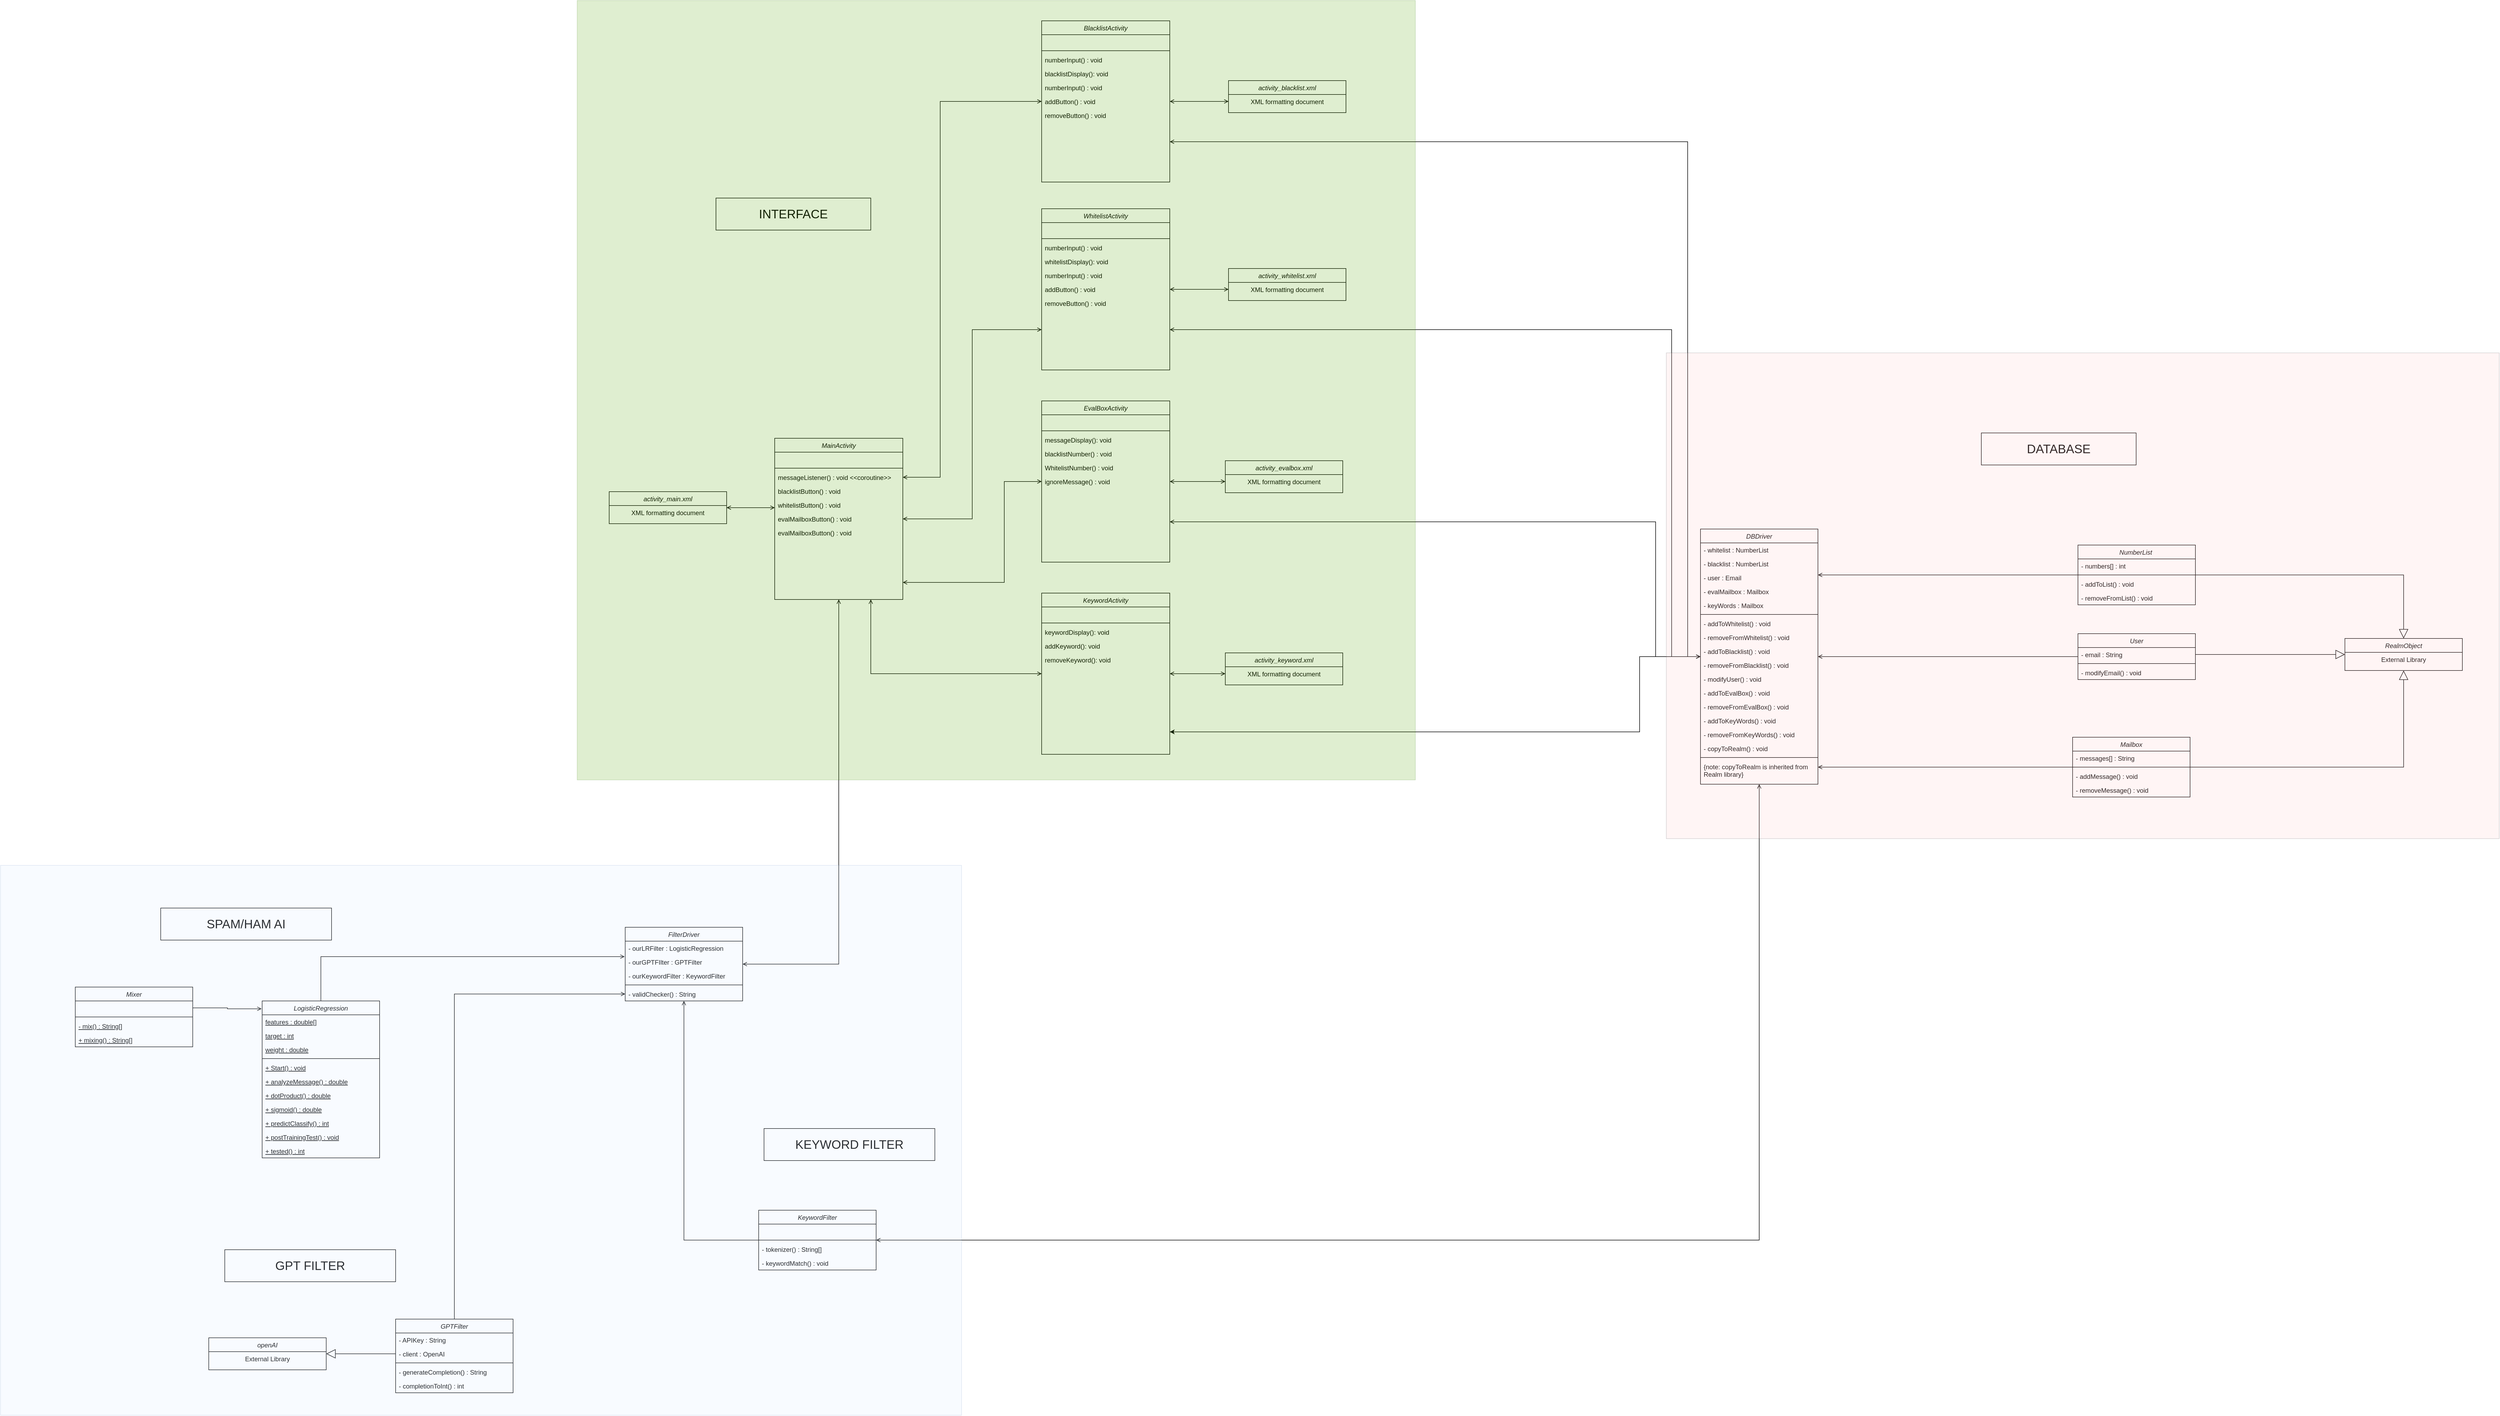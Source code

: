<mxfile version="24.0.1" type="device">
  <diagram id="C5RBs43oDa-KdzZeNtuy" name="Page-1">
    <mxGraphModel dx="7226" dy="1895" grid="1" gridSize="10" guides="1" tooltips="1" connect="1" arrows="1" fold="1" page="1" pageScale="1" pageWidth="827" pageHeight="1169" math="0" shadow="0">
      <root>
        <mxCell id="WIyWlLk6GJQsqaUBKTNV-0" />
        <mxCell id="WIyWlLk6GJQsqaUBKTNV-1" parent="WIyWlLk6GJQsqaUBKTNV-0" />
        <mxCell id="cbNW1Q17LAViBnScJWyJ-351" style="edgeStyle=orthogonalEdgeStyle;rounded=0;orthogonalLoop=1;jettySize=auto;html=1;entryX=1;entryY=0.75;entryDx=0;entryDy=0;startArrow=open;startFill=0;endArrow=open;endFill=0;" edge="1" parent="WIyWlLk6GJQsqaUBKTNV-1" source="cbNW1Q17LAViBnScJWyJ-117" target="cbNW1Q17LAViBnScJWyJ-335">
          <mxGeometry relative="1" as="geometry">
            <Array as="points">
              <mxPoint x="1630" y="2419" />
              <mxPoint x="1630" y="1454" />
            </Array>
          </mxGeometry>
        </mxCell>
        <mxCell id="cbNW1Q17LAViBnScJWyJ-388" style="edgeStyle=orthogonalEdgeStyle;rounded=0;orthogonalLoop=1;jettySize=auto;html=1;entryX=1;entryY=0.75;entryDx=0;entryDy=0;startArrow=open;startFill=0;endArrow=open;endFill=0;" edge="1" parent="WIyWlLk6GJQsqaUBKTNV-1" source="cbNW1Q17LAViBnScJWyJ-117" target="cbNW1Q17LAViBnScJWyJ-352">
          <mxGeometry relative="1" as="geometry">
            <Array as="points">
              <mxPoint x="1600" y="2419" />
              <mxPoint x="1600" y="1807" />
            </Array>
          </mxGeometry>
        </mxCell>
        <mxCell id="cbNW1Q17LAViBnScJWyJ-389" style="edgeStyle=orthogonalEdgeStyle;rounded=0;orthogonalLoop=1;jettySize=auto;html=1;entryX=1;entryY=0.75;entryDx=0;entryDy=0;startArrow=open;startFill=0;endArrow=open;endFill=0;" edge="1" parent="WIyWlLk6GJQsqaUBKTNV-1" source="cbNW1Q17LAViBnScJWyJ-117" target="cbNW1Q17LAViBnScJWyJ-364">
          <mxGeometry relative="1" as="geometry">
            <Array as="points">
              <mxPoint x="1570" y="2419" />
              <mxPoint x="1570" y="2167" />
            </Array>
          </mxGeometry>
        </mxCell>
        <mxCell id="cbNW1Q17LAViBnScJWyJ-390" style="edgeStyle=orthogonalEdgeStyle;rounded=0;orthogonalLoop=1;jettySize=auto;html=1;" edge="1" parent="WIyWlLk6GJQsqaUBKTNV-1" source="cbNW1Q17LAViBnScJWyJ-117" target="cbNW1Q17LAViBnScJWyJ-376">
          <mxGeometry relative="1" as="geometry">
            <Array as="points">
              <mxPoint x="1540" y="2419" />
              <mxPoint x="1540" y="2560" />
            </Array>
          </mxGeometry>
        </mxCell>
        <mxCell id="cbNW1Q17LAViBnScJWyJ-117" value="DBDriver" style="swimlane;fontStyle=2;align=center;verticalAlign=top;childLayout=stackLayout;horizontal=1;startSize=26;horizontalStack=0;resizeParent=1;resizeLast=0;collapsible=1;marginBottom=0;rounded=0;shadow=0;strokeWidth=1;" vertex="1" parent="WIyWlLk6GJQsqaUBKTNV-1">
          <mxGeometry x="1654" y="2180" width="220" height="478" as="geometry">
            <mxRectangle x="190" y="630" width="160" height="26" as="alternateBounds" />
          </mxGeometry>
        </mxCell>
        <mxCell id="cbNW1Q17LAViBnScJWyJ-118" value="- whitelist : NumberList" style="text;align=left;verticalAlign=top;spacingLeft=4;spacingRight=4;overflow=hidden;rotatable=0;points=[[0,0.5],[1,0.5]];portConstraint=eastwest;" vertex="1" parent="cbNW1Q17LAViBnScJWyJ-117">
          <mxGeometry y="26" width="220" height="26" as="geometry" />
        </mxCell>
        <mxCell id="cbNW1Q17LAViBnScJWyJ-119" value="- blacklist : NumberList" style="text;align=left;verticalAlign=top;spacingLeft=4;spacingRight=4;overflow=hidden;rotatable=0;points=[[0,0.5],[1,0.5]];portConstraint=eastwest;" vertex="1" parent="cbNW1Q17LAViBnScJWyJ-117">
          <mxGeometry y="52" width="220" height="26" as="geometry" />
        </mxCell>
        <mxCell id="cbNW1Q17LAViBnScJWyJ-120" value="- user : Email" style="text;align=left;verticalAlign=top;spacingLeft=4;spacingRight=4;overflow=hidden;rotatable=0;points=[[0,0.5],[1,0.5]];portConstraint=eastwest;rounded=0;shadow=0;html=0;" vertex="1" parent="cbNW1Q17LAViBnScJWyJ-117">
          <mxGeometry y="78" width="220" height="26" as="geometry" />
        </mxCell>
        <mxCell id="cbNW1Q17LAViBnScJWyJ-121" value="- evalMailbox : Mailbox" style="text;align=left;verticalAlign=top;spacingLeft=4;spacingRight=4;overflow=hidden;rotatable=0;points=[[0,0.5],[1,0.5]];portConstraint=eastwest;rounded=0;shadow=0;html=0;" vertex="1" parent="cbNW1Q17LAViBnScJWyJ-117">
          <mxGeometry y="104" width="220" height="26" as="geometry" />
        </mxCell>
        <mxCell id="cbNW1Q17LAViBnScJWyJ-211" value="- keyWords : Mailbox" style="text;align=left;verticalAlign=top;spacingLeft=4;spacingRight=4;overflow=hidden;rotatable=0;points=[[0,0.5],[1,0.5]];portConstraint=eastwest;rounded=0;shadow=0;html=0;" vertex="1" parent="cbNW1Q17LAViBnScJWyJ-117">
          <mxGeometry y="130" width="220" height="26" as="geometry" />
        </mxCell>
        <mxCell id="cbNW1Q17LAViBnScJWyJ-122" value="" style="line;html=1;strokeWidth=1;align=left;verticalAlign=middle;spacingTop=-1;spacingLeft=3;spacingRight=3;rotatable=0;labelPosition=right;points=[];portConstraint=eastwest;" vertex="1" parent="cbNW1Q17LAViBnScJWyJ-117">
          <mxGeometry y="156" width="220" height="8" as="geometry" />
        </mxCell>
        <mxCell id="cbNW1Q17LAViBnScJWyJ-126" value="- addToWhitelist() : void" style="text;align=left;verticalAlign=top;spacingLeft=4;spacingRight=4;overflow=hidden;rotatable=0;points=[[0,0.5],[1,0.5]];portConstraint=eastwest;rounded=0;shadow=0;html=0;" vertex="1" parent="cbNW1Q17LAViBnScJWyJ-117">
          <mxGeometry y="164" width="220" height="26" as="geometry" />
        </mxCell>
        <mxCell id="cbNW1Q17LAViBnScJWyJ-214" value="- removeFromWhitelist() : void" style="text;align=left;verticalAlign=top;spacingLeft=4;spacingRight=4;overflow=hidden;rotatable=0;points=[[0,0.5],[1,0.5]];portConstraint=eastwest;rounded=0;shadow=0;html=0;" vertex="1" parent="cbNW1Q17LAViBnScJWyJ-117">
          <mxGeometry y="190" width="220" height="26" as="geometry" />
        </mxCell>
        <mxCell id="cbNW1Q17LAViBnScJWyJ-219" value="- addToBlacklist() : void" style="text;align=left;verticalAlign=top;spacingLeft=4;spacingRight=4;overflow=hidden;rotatable=0;points=[[0,0.5],[1,0.5]];portConstraint=eastwest;rounded=0;shadow=0;html=0;" vertex="1" parent="cbNW1Q17LAViBnScJWyJ-117">
          <mxGeometry y="216" width="220" height="26" as="geometry" />
        </mxCell>
        <mxCell id="cbNW1Q17LAViBnScJWyJ-218" value="- removeFromBlacklist() : void" style="text;align=left;verticalAlign=top;spacingLeft=4;spacingRight=4;overflow=hidden;rotatable=0;points=[[0,0.5],[1,0.5]];portConstraint=eastwest;rounded=0;shadow=0;html=0;" vertex="1" parent="cbNW1Q17LAViBnScJWyJ-117">
          <mxGeometry y="242" width="220" height="26" as="geometry" />
        </mxCell>
        <mxCell id="cbNW1Q17LAViBnScJWyJ-217" value="- modifyUser() : void" style="text;align=left;verticalAlign=top;spacingLeft=4;spacingRight=4;overflow=hidden;rotatable=0;points=[[0,0.5],[1,0.5]];portConstraint=eastwest;rounded=0;shadow=0;html=0;" vertex="1" parent="cbNW1Q17LAViBnScJWyJ-117">
          <mxGeometry y="268" width="220" height="26" as="geometry" />
        </mxCell>
        <mxCell id="cbNW1Q17LAViBnScJWyJ-216" value="- addToEvalBox() : void" style="text;align=left;verticalAlign=top;spacingLeft=4;spacingRight=4;overflow=hidden;rotatable=0;points=[[0,0.5],[1,0.5]];portConstraint=eastwest;rounded=0;shadow=0;html=0;" vertex="1" parent="cbNW1Q17LAViBnScJWyJ-117">
          <mxGeometry y="294" width="220" height="26" as="geometry" />
        </mxCell>
        <mxCell id="cbNW1Q17LAViBnScJWyJ-215" value="- removeFromEvalBox() : void" style="text;align=left;verticalAlign=top;spacingLeft=4;spacingRight=4;overflow=hidden;rotatable=0;points=[[0,0.5],[1,0.5]];portConstraint=eastwest;rounded=0;shadow=0;html=0;" vertex="1" parent="cbNW1Q17LAViBnScJWyJ-117">
          <mxGeometry y="320" width="220" height="26" as="geometry" />
        </mxCell>
        <mxCell id="cbNW1Q17LAViBnScJWyJ-222" value="- addToKeyWords() : void" style="text;align=left;verticalAlign=top;spacingLeft=4;spacingRight=4;overflow=hidden;rotatable=0;points=[[0,0.5],[1,0.5]];portConstraint=eastwest;rounded=0;shadow=0;html=0;" vertex="1" parent="cbNW1Q17LAViBnScJWyJ-117">
          <mxGeometry y="346" width="220" height="26" as="geometry" />
        </mxCell>
        <mxCell id="cbNW1Q17LAViBnScJWyJ-223" value="- removeFromKeyWords() : void" style="text;align=left;verticalAlign=top;spacingLeft=4;spacingRight=4;overflow=hidden;rotatable=0;points=[[0,0.5],[1,0.5]];portConstraint=eastwest;rounded=0;shadow=0;html=0;" vertex="1" parent="cbNW1Q17LAViBnScJWyJ-117">
          <mxGeometry y="372" width="220" height="26" as="geometry" />
        </mxCell>
        <mxCell id="cbNW1Q17LAViBnScJWyJ-220" value="- copyToRealm() : void" style="text;align=left;verticalAlign=top;spacingLeft=4;spacingRight=4;overflow=hidden;rotatable=0;points=[[0,0.5],[1,0.5]];portConstraint=eastwest;rounded=0;shadow=0;html=0;" vertex="1" parent="cbNW1Q17LAViBnScJWyJ-117">
          <mxGeometry y="398" width="220" height="26" as="geometry" />
        </mxCell>
        <mxCell id="cbNW1Q17LAViBnScJWyJ-127" value="" style="line;html=1;strokeWidth=1;align=left;verticalAlign=middle;spacingTop=-1;spacingLeft=3;spacingRight=3;rotatable=0;labelPosition=right;points=[];portConstraint=eastwest;" vertex="1" parent="cbNW1Q17LAViBnScJWyJ-117">
          <mxGeometry y="424" width="220" height="8" as="geometry" />
        </mxCell>
        <mxCell id="cbNW1Q17LAViBnScJWyJ-128" value="{note: copyToRealm is inherited from &#xa;Realm library}" style="text;align=left;verticalAlign=top;spacingLeft=4;spacingRight=4;overflow=hidden;rotatable=0;points=[[0,0.5],[1,0.5]];portConstraint=eastwest;rounded=0;shadow=0;html=0;" vertex="1" parent="cbNW1Q17LAViBnScJWyJ-117">
          <mxGeometry y="432" width="220" height="46" as="geometry" />
        </mxCell>
        <mxCell id="cbNW1Q17LAViBnScJWyJ-129" value="RealmObject" style="swimlane;fontStyle=2;align=center;verticalAlign=top;childLayout=stackLayout;horizontal=1;startSize=26;horizontalStack=0;resizeParent=1;resizeLast=0;collapsible=1;marginBottom=0;rounded=0;shadow=0;strokeWidth=1;" vertex="1" parent="WIyWlLk6GJQsqaUBKTNV-1">
          <mxGeometry x="2861" y="2385" width="220" height="60" as="geometry">
            <mxRectangle x="190" y="630" width="160" height="26" as="alternateBounds" />
          </mxGeometry>
        </mxCell>
        <mxCell id="cbNW1Q17LAViBnScJWyJ-130" value="External Library" style="text;align=center;verticalAlign=top;spacingLeft=4;spacingRight=4;overflow=hidden;rotatable=0;points=[[0,0.5],[1,0.5]];portConstraint=eastwest;" vertex="1" parent="cbNW1Q17LAViBnScJWyJ-129">
          <mxGeometry y="26" width="220" height="26" as="geometry" />
        </mxCell>
        <mxCell id="cbNW1Q17LAViBnScJWyJ-310" style="edgeStyle=orthogonalEdgeStyle;rounded=0;orthogonalLoop=1;jettySize=auto;html=1;endArrow=open;endFill=0;" edge="1" parent="WIyWlLk6GJQsqaUBKTNV-1" source="cbNW1Q17LAViBnScJWyJ-131" target="cbNW1Q17LAViBnScJWyJ-117">
          <mxGeometry relative="1" as="geometry">
            <Array as="points">
              <mxPoint x="1991" y="2266" />
              <mxPoint x="1991" y="2266" />
            </Array>
          </mxGeometry>
        </mxCell>
        <mxCell id="cbNW1Q17LAViBnScJWyJ-313" style="edgeStyle=orthogonalEdgeStyle;rounded=0;orthogonalLoop=1;jettySize=auto;html=1;endArrow=block;endFill=0;endSize=15;" edge="1" parent="WIyWlLk6GJQsqaUBKTNV-1" source="cbNW1Q17LAViBnScJWyJ-131" target="cbNW1Q17LAViBnScJWyJ-129">
          <mxGeometry relative="1" as="geometry" />
        </mxCell>
        <mxCell id="cbNW1Q17LAViBnScJWyJ-131" value="NumberList " style="swimlane;fontStyle=2;align=center;verticalAlign=top;childLayout=stackLayout;horizontal=1;startSize=26;horizontalStack=0;resizeParent=1;resizeLast=0;collapsible=1;marginBottom=0;rounded=0;shadow=0;strokeWidth=1;" vertex="1" parent="WIyWlLk6GJQsqaUBKTNV-1">
          <mxGeometry x="2361" y="2210" width="220" height="112" as="geometry">
            <mxRectangle x="190" y="630" width="160" height="26" as="alternateBounds" />
          </mxGeometry>
        </mxCell>
        <mxCell id="cbNW1Q17LAViBnScJWyJ-132" value="- numbers[] : int" style="text;align=left;verticalAlign=top;spacingLeft=4;spacingRight=4;overflow=hidden;rotatable=0;points=[[0,0.5],[1,0.5]];portConstraint=eastwest;" vertex="1" parent="cbNW1Q17LAViBnScJWyJ-131">
          <mxGeometry y="26" width="220" height="26" as="geometry" />
        </mxCell>
        <mxCell id="cbNW1Q17LAViBnScJWyJ-133" value="" style="line;html=1;strokeWidth=1;align=left;verticalAlign=middle;spacingTop=-1;spacingLeft=3;spacingRight=3;rotatable=0;labelPosition=right;points=[];portConstraint=eastwest;" vertex="1" parent="cbNW1Q17LAViBnScJWyJ-131">
          <mxGeometry y="52" width="220" height="8" as="geometry" />
        </mxCell>
        <mxCell id="cbNW1Q17LAViBnScJWyJ-134" value="- addToList() : void" style="text;align=left;verticalAlign=top;spacingLeft=4;spacingRight=4;overflow=hidden;rotatable=0;points=[[0,0.5],[1,0.5]];portConstraint=eastwest;" vertex="1" parent="cbNW1Q17LAViBnScJWyJ-131">
          <mxGeometry y="60" width="220" height="26" as="geometry" />
        </mxCell>
        <mxCell id="cbNW1Q17LAViBnScJWyJ-135" value="- removeFromList() : void" style="text;align=left;verticalAlign=top;spacingLeft=4;spacingRight=4;overflow=hidden;rotatable=0;points=[[0,0.5],[1,0.5]];portConstraint=eastwest;rounded=0;shadow=0;html=0;" vertex="1" parent="cbNW1Q17LAViBnScJWyJ-131">
          <mxGeometry y="86" width="220" height="26" as="geometry" />
        </mxCell>
        <mxCell id="cbNW1Q17LAViBnScJWyJ-307" style="edgeStyle=orthogonalEdgeStyle;rounded=0;orthogonalLoop=1;jettySize=auto;html=1;endArrow=open;endFill=0;" edge="1" parent="WIyWlLk6GJQsqaUBKTNV-1" source="cbNW1Q17LAViBnScJWyJ-136" target="cbNW1Q17LAViBnScJWyJ-117">
          <mxGeometry relative="1" as="geometry" />
        </mxCell>
        <mxCell id="cbNW1Q17LAViBnScJWyJ-136" value="User" style="swimlane;fontStyle=2;align=center;verticalAlign=top;childLayout=stackLayout;horizontal=1;startSize=26;horizontalStack=0;resizeParent=1;resizeLast=0;collapsible=1;marginBottom=0;rounded=0;shadow=0;strokeWidth=1;" vertex="1" parent="WIyWlLk6GJQsqaUBKTNV-1">
          <mxGeometry x="2361" y="2376" width="220" height="86" as="geometry">
            <mxRectangle x="190" y="630" width="160" height="26" as="alternateBounds" />
          </mxGeometry>
        </mxCell>
        <mxCell id="cbNW1Q17LAViBnScJWyJ-137" value="- email : String" style="text;align=left;verticalAlign=top;spacingLeft=4;spacingRight=4;overflow=hidden;rotatable=0;points=[[0,0.5],[1,0.5]];portConstraint=eastwest;" vertex="1" parent="cbNW1Q17LAViBnScJWyJ-136">
          <mxGeometry y="26" width="220" height="26" as="geometry" />
        </mxCell>
        <mxCell id="cbNW1Q17LAViBnScJWyJ-138" value="" style="line;html=1;strokeWidth=1;align=left;verticalAlign=middle;spacingTop=-1;spacingLeft=3;spacingRight=3;rotatable=0;labelPosition=right;points=[];portConstraint=eastwest;" vertex="1" parent="cbNW1Q17LAViBnScJWyJ-136">
          <mxGeometry y="52" width="220" height="8" as="geometry" />
        </mxCell>
        <mxCell id="cbNW1Q17LAViBnScJWyJ-139" value="- modifyEmail() : void" style="text;align=left;verticalAlign=top;spacingLeft=4;spacingRight=4;overflow=hidden;rotatable=0;points=[[0,0.5],[1,0.5]];portConstraint=eastwest;" vertex="1" parent="cbNW1Q17LAViBnScJWyJ-136">
          <mxGeometry y="60" width="220" height="26" as="geometry" />
        </mxCell>
        <mxCell id="cbNW1Q17LAViBnScJWyJ-309" style="edgeStyle=orthogonalEdgeStyle;rounded=0;orthogonalLoop=1;jettySize=auto;html=1;endArrow=open;endFill=0;" edge="1" parent="WIyWlLk6GJQsqaUBKTNV-1" source="cbNW1Q17LAViBnScJWyJ-141" target="cbNW1Q17LAViBnScJWyJ-117">
          <mxGeometry relative="1" as="geometry">
            <Array as="points">
              <mxPoint x="1991" y="2626" />
              <mxPoint x="1991" y="2626" />
            </Array>
          </mxGeometry>
        </mxCell>
        <mxCell id="cbNW1Q17LAViBnScJWyJ-311" style="edgeStyle=orthogonalEdgeStyle;rounded=0;orthogonalLoop=1;jettySize=auto;html=1;endArrow=block;endFill=0;strokeWidth=1;endSize=15;" edge="1" parent="WIyWlLk6GJQsqaUBKTNV-1" source="cbNW1Q17LAViBnScJWyJ-141" target="cbNW1Q17LAViBnScJWyJ-129">
          <mxGeometry relative="1" as="geometry" />
        </mxCell>
        <mxCell id="cbNW1Q17LAViBnScJWyJ-141" value="Mailbox" style="swimlane;fontStyle=2;align=center;verticalAlign=top;childLayout=stackLayout;horizontal=1;startSize=26;horizontalStack=0;resizeParent=1;resizeLast=0;collapsible=1;marginBottom=0;rounded=0;shadow=0;strokeWidth=1;" vertex="1" parent="WIyWlLk6GJQsqaUBKTNV-1">
          <mxGeometry x="2351" y="2570" width="220" height="112" as="geometry">
            <mxRectangle x="190" y="630" width="160" height="26" as="alternateBounds" />
          </mxGeometry>
        </mxCell>
        <mxCell id="cbNW1Q17LAViBnScJWyJ-142" value="- messages[] : String" style="text;align=left;verticalAlign=top;spacingLeft=4;spacingRight=4;overflow=hidden;rotatable=0;points=[[0,0.5],[1,0.5]];portConstraint=eastwest;" vertex="1" parent="cbNW1Q17LAViBnScJWyJ-141">
          <mxGeometry y="26" width="220" height="26" as="geometry" />
        </mxCell>
        <mxCell id="cbNW1Q17LAViBnScJWyJ-143" value="" style="line;html=1;strokeWidth=1;align=left;verticalAlign=middle;spacingTop=-1;spacingLeft=3;spacingRight=3;rotatable=0;labelPosition=right;points=[];portConstraint=eastwest;" vertex="1" parent="cbNW1Q17LAViBnScJWyJ-141">
          <mxGeometry y="52" width="220" height="8" as="geometry" />
        </mxCell>
        <mxCell id="cbNW1Q17LAViBnScJWyJ-144" value="- addMessage() : void" style="text;align=left;verticalAlign=top;spacingLeft=4;spacingRight=4;overflow=hidden;rotatable=0;points=[[0,0.5],[1,0.5]];portConstraint=eastwest;" vertex="1" parent="cbNW1Q17LAViBnScJWyJ-141">
          <mxGeometry y="60" width="220" height="26" as="geometry" />
        </mxCell>
        <mxCell id="cbNW1Q17LAViBnScJWyJ-145" value="- removeMessage() : void" style="text;align=left;verticalAlign=top;spacingLeft=4;spacingRight=4;overflow=hidden;rotatable=0;points=[[0,0.5],[1,0.5]];portConstraint=eastwest;rounded=0;shadow=0;html=0;" vertex="1" parent="cbNW1Q17LAViBnScJWyJ-141">
          <mxGeometry y="86" width="220" height="26" as="geometry" />
        </mxCell>
        <mxCell id="cbNW1Q17LAViBnScJWyJ-151" value="&lt;font style=&quot;font-size: 23px;&quot;&gt;DATABASE&lt;/font&gt;" style="rounded=0;whiteSpace=wrap;html=1;fillColor=none;" vertex="1" parent="WIyWlLk6GJQsqaUBKTNV-1">
          <mxGeometry x="2180" y="2000" width="290" height="60" as="geometry" />
        </mxCell>
        <mxCell id="cbNW1Q17LAViBnScJWyJ-152" value="&lt;span style=&quot;font-size: 23px;&quot;&gt;SPAM/HAM AI&lt;/span&gt;" style="rounded=0;whiteSpace=wrap;html=1;fillColor=none;" vertex="1" parent="WIyWlLk6GJQsqaUBKTNV-1">
          <mxGeometry x="-1230" y="2890" width="320" height="60" as="geometry" />
        </mxCell>
        <mxCell id="cbNW1Q17LAViBnScJWyJ-153" value="Mixer" style="swimlane;fontStyle=2;align=center;verticalAlign=top;childLayout=stackLayout;horizontal=1;startSize=26;horizontalStack=0;resizeParent=1;resizeLast=0;collapsible=1;marginBottom=0;rounded=0;shadow=0;strokeWidth=1;" vertex="1" parent="WIyWlLk6GJQsqaUBKTNV-1">
          <mxGeometry x="-1390" y="3038" width="220" height="112" as="geometry">
            <mxRectangle x="190" y="630" width="160" height="26" as="alternateBounds" />
          </mxGeometry>
        </mxCell>
        <mxCell id="cbNW1Q17LAViBnScJWyJ-165" value=" " style="text;align=left;verticalAlign=top;spacingLeft=4;spacingRight=4;overflow=hidden;rotatable=0;points=[[0,0.5],[1,0.5]];portConstraint=eastwest;rounded=0;shadow=0;html=0;" vertex="1" parent="cbNW1Q17LAViBnScJWyJ-153">
          <mxGeometry y="26" width="220" height="26" as="geometry" />
        </mxCell>
        <mxCell id="cbNW1Q17LAViBnScJWyJ-158" value="" style="line;html=1;strokeWidth=1;align=left;verticalAlign=middle;spacingTop=-1;spacingLeft=3;spacingRight=3;rotatable=0;labelPosition=right;points=[];portConstraint=eastwest;" vertex="1" parent="cbNW1Q17LAViBnScJWyJ-153">
          <mxGeometry y="52" width="220" height="8" as="geometry" />
        </mxCell>
        <mxCell id="cbNW1Q17LAViBnScJWyJ-159" value="- mix() : String[]" style="text;align=left;verticalAlign=top;spacingLeft=4;spacingRight=4;overflow=hidden;rotatable=0;points=[[0,0.5],[1,0.5]];portConstraint=eastwest;fontStyle=4" vertex="1" parent="cbNW1Q17LAViBnScJWyJ-153">
          <mxGeometry y="60" width="220" height="26" as="geometry" />
        </mxCell>
        <mxCell id="cbNW1Q17LAViBnScJWyJ-160" value="+ mixing() : String[]" style="text;align=left;verticalAlign=top;spacingLeft=4;spacingRight=4;overflow=hidden;rotatable=0;points=[[0,0.5],[1,0.5]];portConstraint=eastwest;rounded=0;shadow=0;html=0;fontStyle=4" vertex="1" parent="cbNW1Q17LAViBnScJWyJ-153">
          <mxGeometry y="86" width="220" height="26" as="geometry" />
        </mxCell>
        <mxCell id="cbNW1Q17LAViBnScJWyJ-166" value="LogisticRegression" style="swimlane;fontStyle=2;align=center;verticalAlign=top;childLayout=stackLayout;horizontal=1;startSize=26;horizontalStack=0;resizeParent=1;resizeLast=0;collapsible=1;marginBottom=0;rounded=0;shadow=0;strokeWidth=1;" vertex="1" parent="WIyWlLk6GJQsqaUBKTNV-1">
          <mxGeometry x="-1040" y="3064" width="220" height="294" as="geometry">
            <mxRectangle x="190" y="630" width="160" height="26" as="alternateBounds" />
          </mxGeometry>
        </mxCell>
        <mxCell id="cbNW1Q17LAViBnScJWyJ-167" value="features : double[]" style="text;align=left;verticalAlign=top;spacingLeft=4;spacingRight=4;overflow=hidden;rotatable=0;points=[[0,0.5],[1,0.5]];portConstraint=eastwest;rounded=0;shadow=0;html=0;fontStyle=4" vertex="1" parent="cbNW1Q17LAViBnScJWyJ-166">
          <mxGeometry y="26" width="220" height="26" as="geometry" />
        </mxCell>
        <mxCell id="cbNW1Q17LAViBnScJWyJ-172" value="target : int" style="text;align=left;verticalAlign=top;spacingLeft=4;spacingRight=4;overflow=hidden;rotatable=0;points=[[0,0.5],[1,0.5]];portConstraint=eastwest;rounded=0;shadow=0;html=0;fontStyle=4" vertex="1" parent="cbNW1Q17LAViBnScJWyJ-166">
          <mxGeometry y="52" width="220" height="26" as="geometry" />
        </mxCell>
        <mxCell id="cbNW1Q17LAViBnScJWyJ-173" value="weight : double" style="text;align=left;verticalAlign=top;spacingLeft=4;spacingRight=4;overflow=hidden;rotatable=0;points=[[0,0.5],[1,0.5]];portConstraint=eastwest;rounded=0;shadow=0;html=0;fontStyle=4" vertex="1" parent="cbNW1Q17LAViBnScJWyJ-166">
          <mxGeometry y="78" width="220" height="26" as="geometry" />
        </mxCell>
        <mxCell id="cbNW1Q17LAViBnScJWyJ-168" value="" style="line;html=1;strokeWidth=1;align=left;verticalAlign=middle;spacingTop=-1;spacingLeft=3;spacingRight=3;rotatable=0;labelPosition=right;points=[];portConstraint=eastwest;" vertex="1" parent="cbNW1Q17LAViBnScJWyJ-166">
          <mxGeometry y="104" width="220" height="8" as="geometry" />
        </mxCell>
        <mxCell id="cbNW1Q17LAViBnScJWyJ-169" value="+ Start() : void" style="text;align=left;verticalAlign=top;spacingLeft=4;spacingRight=4;overflow=hidden;rotatable=0;points=[[0,0.5],[1,0.5]];portConstraint=eastwest;fontStyle=4" vertex="1" parent="cbNW1Q17LAViBnScJWyJ-166">
          <mxGeometry y="112" width="220" height="26" as="geometry" />
        </mxCell>
        <mxCell id="cbNW1Q17LAViBnScJWyJ-170" value="+ analyzeMessage() : double" style="text;align=left;verticalAlign=top;spacingLeft=4;spacingRight=4;overflow=hidden;rotatable=0;points=[[0,0.5],[1,0.5]];portConstraint=eastwest;rounded=0;shadow=0;html=0;fontStyle=4" vertex="1" parent="cbNW1Q17LAViBnScJWyJ-166">
          <mxGeometry y="138" width="220" height="26" as="geometry" />
        </mxCell>
        <mxCell id="cbNW1Q17LAViBnScJWyJ-174" value="+ dotProduct() : double" style="text;align=left;verticalAlign=top;spacingLeft=4;spacingRight=4;overflow=hidden;rotatable=0;points=[[0,0.5],[1,0.5]];portConstraint=eastwest;rounded=0;shadow=0;html=0;fontStyle=4" vertex="1" parent="cbNW1Q17LAViBnScJWyJ-166">
          <mxGeometry y="164" width="220" height="26" as="geometry" />
        </mxCell>
        <mxCell id="cbNW1Q17LAViBnScJWyJ-177" value="+ sigmoid() : double" style="text;align=left;verticalAlign=top;spacingLeft=4;spacingRight=4;overflow=hidden;rotatable=0;points=[[0,0.5],[1,0.5]];portConstraint=eastwest;rounded=0;shadow=0;html=0;fontStyle=4" vertex="1" parent="cbNW1Q17LAViBnScJWyJ-166">
          <mxGeometry y="190" width="220" height="26" as="geometry" />
        </mxCell>
        <mxCell id="cbNW1Q17LAViBnScJWyJ-176" value="+ predictClassify() : int" style="text;align=left;verticalAlign=top;spacingLeft=4;spacingRight=4;overflow=hidden;rotatable=0;points=[[0,0.5],[1,0.5]];portConstraint=eastwest;rounded=0;shadow=0;html=0;fontStyle=4" vertex="1" parent="cbNW1Q17LAViBnScJWyJ-166">
          <mxGeometry y="216" width="220" height="26" as="geometry" />
        </mxCell>
        <mxCell id="cbNW1Q17LAViBnScJWyJ-178" value="+ postTrainingTest() : void" style="text;align=left;verticalAlign=top;spacingLeft=4;spacingRight=4;overflow=hidden;rotatable=0;points=[[0,0.5],[1,0.5]];portConstraint=eastwest;rounded=0;shadow=0;html=0;fontStyle=4" vertex="1" parent="cbNW1Q17LAViBnScJWyJ-166">
          <mxGeometry y="242" width="220" height="26" as="geometry" />
        </mxCell>
        <mxCell id="cbNW1Q17LAViBnScJWyJ-175" value="+ tested() : int" style="text;align=left;verticalAlign=top;spacingLeft=4;spacingRight=4;overflow=hidden;rotatable=0;points=[[0,0.5],[1,0.5]];portConstraint=eastwest;rounded=0;shadow=0;html=0;fontStyle=4" vertex="1" parent="cbNW1Q17LAViBnScJWyJ-166">
          <mxGeometry y="268" width="220" height="26" as="geometry" />
        </mxCell>
        <mxCell id="cbNW1Q17LAViBnScJWyJ-179" style="edgeStyle=orthogonalEdgeStyle;rounded=0;orthogonalLoop=1;jettySize=auto;html=1;entryX=-0.005;entryY=0.05;entryDx=0;entryDy=0;entryPerimeter=0;endArrow=open;endFill=0;" edge="1" parent="WIyWlLk6GJQsqaUBKTNV-1" source="cbNW1Q17LAViBnScJWyJ-165" target="cbNW1Q17LAViBnScJWyJ-166">
          <mxGeometry relative="1" as="geometry" />
        </mxCell>
        <mxCell id="cbNW1Q17LAViBnScJWyJ-224" value="&lt;font style=&quot;font-size: 23px;&quot;&gt;INTERFACE&lt;/font&gt;" style="rounded=0;whiteSpace=wrap;html=1;fillColor=none;" vertex="1" parent="WIyWlLk6GJQsqaUBKTNV-1">
          <mxGeometry x="-190" y="1560" width="290" height="60" as="geometry" />
        </mxCell>
        <mxCell id="cbNW1Q17LAViBnScJWyJ-231" value="MainActivity" style="swimlane;fontStyle=2;align=center;verticalAlign=top;childLayout=stackLayout;horizontal=1;startSize=26;horizontalStack=0;resizeParent=1;resizeLast=0;collapsible=1;marginBottom=0;rounded=0;shadow=0;strokeWidth=1;" vertex="1" parent="WIyWlLk6GJQsqaUBKTNV-1">
          <mxGeometry x="-80" y="2010" width="240" height="302" as="geometry">
            <mxRectangle x="190" y="630" width="160" height="26" as="alternateBounds" />
          </mxGeometry>
        </mxCell>
        <mxCell id="cbNW1Q17LAViBnScJWyJ-302" value=" " style="text;align=left;verticalAlign=top;spacingLeft=4;spacingRight=4;overflow=hidden;rotatable=0;points=[[0,0.5],[1,0.5]];portConstraint=eastwest;rounded=0;shadow=0;html=0;" vertex="1" parent="cbNW1Q17LAViBnScJWyJ-231">
          <mxGeometry y="26" width="240" height="26" as="geometry" />
        </mxCell>
        <mxCell id="cbNW1Q17LAViBnScJWyJ-235" value="" style="line;html=1;strokeWidth=1;align=left;verticalAlign=middle;spacingTop=-1;spacingLeft=3;spacingRight=3;rotatable=0;labelPosition=right;points=[];portConstraint=eastwest;" vertex="1" parent="cbNW1Q17LAViBnScJWyJ-231">
          <mxGeometry y="52" width="240" height="8" as="geometry" />
        </mxCell>
        <mxCell id="cbNW1Q17LAViBnScJWyJ-236" value="messageListener() : void &lt;&lt;coroutine&gt;&gt;" style="text;align=left;verticalAlign=top;spacingLeft=4;spacingRight=4;overflow=hidden;rotatable=0;points=[[0,0.5],[1,0.5]];portConstraint=eastwest;fontStyle=0" vertex="1" parent="cbNW1Q17LAViBnScJWyJ-231">
          <mxGeometry y="60" width="240" height="26" as="geometry" />
        </mxCell>
        <mxCell id="cbNW1Q17LAViBnScJWyJ-301" value="blacklistButton() : void" style="text;align=left;verticalAlign=top;spacingLeft=4;spacingRight=4;overflow=hidden;rotatable=0;points=[[0,0.5],[1,0.5]];portConstraint=eastwest;fontStyle=0" vertex="1" parent="cbNW1Q17LAViBnScJWyJ-231">
          <mxGeometry y="86" width="240" height="26" as="geometry" />
        </mxCell>
        <mxCell id="cbNW1Q17LAViBnScJWyJ-304" value="whitelistButton() : void" style="text;align=left;verticalAlign=top;spacingLeft=4;spacingRight=4;overflow=hidden;rotatable=0;points=[[0,0.5],[1,0.5]];portConstraint=eastwest;fontStyle=0" vertex="1" parent="cbNW1Q17LAViBnScJWyJ-231">
          <mxGeometry y="112" width="240" height="26" as="geometry" />
        </mxCell>
        <mxCell id="cbNW1Q17LAViBnScJWyJ-303" value="evalMailboxButton() : void" style="text;align=left;verticalAlign=top;spacingLeft=4;spacingRight=4;overflow=hidden;rotatable=0;points=[[0,0.5],[1,0.5]];portConstraint=eastwest;fontStyle=0" vertex="1" parent="cbNW1Q17LAViBnScJWyJ-231">
          <mxGeometry y="138" width="240" height="26" as="geometry" />
        </mxCell>
        <mxCell id="cbNW1Q17LAViBnScJWyJ-305" value="evalMailboxButton() : void" style="text;align=left;verticalAlign=top;spacingLeft=4;spacingRight=4;overflow=hidden;rotatable=0;points=[[0,0.5],[1,0.5]];portConstraint=eastwest;fontStyle=0" vertex="1" parent="cbNW1Q17LAViBnScJWyJ-231">
          <mxGeometry y="164" width="240" height="26" as="geometry" />
        </mxCell>
        <mxCell id="cbNW1Q17LAViBnScJWyJ-251" value="&lt;span style=&quot;font-size: 23px;&quot;&gt;GPT FILTER&lt;/span&gt;" style="rounded=0;whiteSpace=wrap;html=1;fillColor=none;" vertex="1" parent="WIyWlLk6GJQsqaUBKTNV-1">
          <mxGeometry x="-1110" y="3530" width="320" height="60" as="geometry" />
        </mxCell>
        <mxCell id="cbNW1Q17LAViBnScJWyJ-289" style="edgeStyle=orthogonalEdgeStyle;rounded=0;orthogonalLoop=1;jettySize=auto;html=1;entryX=0;entryY=0.5;entryDx=0;entryDy=0;endArrow=open;endFill=0;" edge="1" parent="WIyWlLk6GJQsqaUBKTNV-1" source="cbNW1Q17LAViBnScJWyJ-258" target="cbNW1Q17LAViBnScJWyJ-285">
          <mxGeometry relative="1" as="geometry" />
        </mxCell>
        <mxCell id="cbNW1Q17LAViBnScJWyJ-258" value="GPTFilter" style="swimlane;fontStyle=2;align=center;verticalAlign=top;childLayout=stackLayout;horizontal=1;startSize=26;horizontalStack=0;resizeParent=1;resizeLast=0;collapsible=1;marginBottom=0;rounded=0;shadow=0;strokeWidth=1;" vertex="1" parent="WIyWlLk6GJQsqaUBKTNV-1">
          <mxGeometry x="-790" y="3660" width="220" height="138" as="geometry">
            <mxRectangle x="190" y="630" width="160" height="26" as="alternateBounds" />
          </mxGeometry>
        </mxCell>
        <mxCell id="cbNW1Q17LAViBnScJWyJ-259" value="- APIKey : String" style="text;align=left;verticalAlign=top;spacingLeft=4;spacingRight=4;overflow=hidden;rotatable=0;points=[[0,0.5],[1,0.5]];portConstraint=eastwest;rounded=0;shadow=0;html=0;fontStyle=0" vertex="1" parent="cbNW1Q17LAViBnScJWyJ-258">
          <mxGeometry y="26" width="220" height="26" as="geometry" />
        </mxCell>
        <mxCell id="cbNW1Q17LAViBnScJWyJ-260" value="- client : OpenAI" style="text;align=left;verticalAlign=top;spacingLeft=4;spacingRight=4;overflow=hidden;rotatable=0;points=[[0,0.5],[1,0.5]];portConstraint=eastwest;rounded=0;shadow=0;html=0;fontStyle=0" vertex="1" parent="cbNW1Q17LAViBnScJWyJ-258">
          <mxGeometry y="52" width="220" height="26" as="geometry" />
        </mxCell>
        <mxCell id="cbNW1Q17LAViBnScJWyJ-262" value="" style="line;html=1;strokeWidth=1;align=left;verticalAlign=middle;spacingTop=-1;spacingLeft=3;spacingRight=3;rotatable=0;labelPosition=right;points=[];portConstraint=eastwest;" vertex="1" parent="cbNW1Q17LAViBnScJWyJ-258">
          <mxGeometry y="78" width="220" height="8" as="geometry" />
        </mxCell>
        <mxCell id="cbNW1Q17LAViBnScJWyJ-263" value="- generateCompletion() : String" style="text;align=left;verticalAlign=top;spacingLeft=4;spacingRight=4;overflow=hidden;rotatable=0;points=[[0,0.5],[1,0.5]];portConstraint=eastwest;fontStyle=0" vertex="1" parent="cbNW1Q17LAViBnScJWyJ-258">
          <mxGeometry y="86" width="220" height="26" as="geometry" />
        </mxCell>
        <mxCell id="cbNW1Q17LAViBnScJWyJ-288" value="- completionToInt() : int" style="text;align=left;verticalAlign=top;spacingLeft=4;spacingRight=4;overflow=hidden;rotatable=0;points=[[0,0.5],[1,0.5]];portConstraint=eastwest;fontStyle=0" vertex="1" parent="cbNW1Q17LAViBnScJWyJ-258">
          <mxGeometry y="112" width="220" height="26" as="geometry" />
        </mxCell>
        <mxCell id="cbNW1Q17LAViBnScJWyJ-281" style="edgeStyle=orthogonalEdgeStyle;rounded=0;orthogonalLoop=1;jettySize=auto;html=1;endArrow=none;endFill=0;endSize=15;startArrow=block;startFill=0;targetPerimeterSpacing=0;startSize=15;" edge="1" parent="WIyWlLk6GJQsqaUBKTNV-1" source="cbNW1Q17LAViBnScJWyJ-278" target="cbNW1Q17LAViBnScJWyJ-260">
          <mxGeometry relative="1" as="geometry" />
        </mxCell>
        <mxCell id="cbNW1Q17LAViBnScJWyJ-278" value="openAI" style="swimlane;fontStyle=2;align=center;verticalAlign=top;childLayout=stackLayout;horizontal=1;startSize=26;horizontalStack=0;resizeParent=1;resizeLast=0;collapsible=1;marginBottom=0;rounded=0;shadow=0;strokeWidth=1;" vertex="1" parent="WIyWlLk6GJQsqaUBKTNV-1">
          <mxGeometry x="-1140" y="3695" width="220" height="60" as="geometry">
            <mxRectangle x="190" y="630" width="160" height="26" as="alternateBounds" />
          </mxGeometry>
        </mxCell>
        <mxCell id="cbNW1Q17LAViBnScJWyJ-279" value="External Library" style="text;align=center;verticalAlign=top;spacingLeft=4;spacingRight=4;overflow=hidden;rotatable=0;points=[[0,0.5],[1,0.5]];portConstraint=eastwest;" vertex="1" parent="cbNW1Q17LAViBnScJWyJ-278">
          <mxGeometry y="26" width="220" height="26" as="geometry" />
        </mxCell>
        <mxCell id="cbNW1Q17LAViBnScJWyJ-333" style="edgeStyle=orthogonalEdgeStyle;rounded=0;orthogonalLoop=1;jettySize=auto;html=1;endArrow=open;endFill=0;startArrow=open;startFill=0;" edge="1" parent="WIyWlLk6GJQsqaUBKTNV-1" source="cbNW1Q17LAViBnScJWyJ-282" target="cbNW1Q17LAViBnScJWyJ-231">
          <mxGeometry relative="1" as="geometry" />
        </mxCell>
        <mxCell id="cbNW1Q17LAViBnScJWyJ-282" value="FilterDriver" style="swimlane;fontStyle=2;align=center;verticalAlign=top;childLayout=stackLayout;horizontal=1;startSize=26;horizontalStack=0;resizeParent=1;resizeLast=0;collapsible=1;marginBottom=0;rounded=0;shadow=0;strokeWidth=1;" vertex="1" parent="WIyWlLk6GJQsqaUBKTNV-1">
          <mxGeometry x="-360" y="2926" width="220" height="138" as="geometry">
            <mxRectangle x="190" y="630" width="160" height="26" as="alternateBounds" />
          </mxGeometry>
        </mxCell>
        <mxCell id="cbNW1Q17LAViBnScJWyJ-283" value="- ourLRFilter : LogisticRegression" style="text;align=left;verticalAlign=top;spacingLeft=4;spacingRight=4;overflow=hidden;rotatable=0;points=[[0,0.5],[1,0.5]];portConstraint=eastwest;rounded=0;shadow=0;html=0;fontStyle=0" vertex="1" parent="cbNW1Q17LAViBnScJWyJ-282">
          <mxGeometry y="26" width="220" height="26" as="geometry" />
        </mxCell>
        <mxCell id="cbNW1Q17LAViBnScJWyJ-287" value="- ourGPTFIlter : GPTFilter" style="text;align=left;verticalAlign=top;spacingLeft=4;spacingRight=4;overflow=hidden;rotatable=0;points=[[0,0.5],[1,0.5]];portConstraint=eastwest;rounded=0;shadow=0;html=0;fontStyle=0" vertex="1" parent="cbNW1Q17LAViBnScJWyJ-282">
          <mxGeometry y="52" width="220" height="26" as="geometry" />
        </mxCell>
        <mxCell id="cbNW1Q17LAViBnScJWyJ-396" value="- ourKeywordFilter : KeywordFilter" style="text;align=left;verticalAlign=top;spacingLeft=4;spacingRight=4;overflow=hidden;rotatable=0;points=[[0,0.5],[1,0.5]];portConstraint=eastwest;rounded=0;shadow=0;html=0;fontStyle=0" vertex="1" parent="cbNW1Q17LAViBnScJWyJ-282">
          <mxGeometry y="78" width="220" height="26" as="geometry" />
        </mxCell>
        <mxCell id="cbNW1Q17LAViBnScJWyJ-284" value="" style="line;html=1;strokeWidth=1;align=left;verticalAlign=middle;spacingTop=-1;spacingLeft=3;spacingRight=3;rotatable=0;labelPosition=right;points=[];portConstraint=eastwest;" vertex="1" parent="cbNW1Q17LAViBnScJWyJ-282">
          <mxGeometry y="104" width="220" height="8" as="geometry" />
        </mxCell>
        <mxCell id="cbNW1Q17LAViBnScJWyJ-285" value="- validChecker() : String" style="text;align=left;verticalAlign=top;spacingLeft=4;spacingRight=4;overflow=hidden;rotatable=0;points=[[0,0.5],[1,0.5]];portConstraint=eastwest;fontStyle=0" vertex="1" parent="cbNW1Q17LAViBnScJWyJ-282">
          <mxGeometry y="112" width="220" height="26" as="geometry" />
        </mxCell>
        <mxCell id="cbNW1Q17LAViBnScJWyJ-290" style="edgeStyle=orthogonalEdgeStyle;rounded=0;orthogonalLoop=1;jettySize=auto;html=1;entryX=-0.005;entryY=0.115;entryDx=0;entryDy=0;entryPerimeter=0;endArrow=open;endFill=0;" edge="1" parent="WIyWlLk6GJQsqaUBKTNV-1" source="cbNW1Q17LAViBnScJWyJ-166" target="cbNW1Q17LAViBnScJWyJ-287">
          <mxGeometry relative="1" as="geometry" />
        </mxCell>
        <mxCell id="cbNW1Q17LAViBnScJWyJ-334" style="edgeStyle=orthogonalEdgeStyle;rounded=0;orthogonalLoop=1;jettySize=auto;html=1;startArrow=open;startFill=0;endArrow=open;endFill=0;" edge="1" parent="WIyWlLk6GJQsqaUBKTNV-1" source="cbNW1Q17LAViBnScJWyJ-291" target="cbNW1Q17LAViBnScJWyJ-231">
          <mxGeometry relative="1" as="geometry">
            <Array as="points">
              <mxPoint x="-100" y="2140" />
              <mxPoint x="-100" y="2140" />
            </Array>
          </mxGeometry>
        </mxCell>
        <mxCell id="cbNW1Q17LAViBnScJWyJ-291" value="activity_main.xml" style="swimlane;fontStyle=2;align=center;verticalAlign=top;childLayout=stackLayout;horizontal=1;startSize=26;horizontalStack=0;resizeParent=1;resizeLast=0;collapsible=1;marginBottom=0;rounded=0;shadow=0;strokeWidth=1;" vertex="1" parent="WIyWlLk6GJQsqaUBKTNV-1">
          <mxGeometry x="-390" y="2110" width="220" height="60" as="geometry">
            <mxRectangle x="190" y="630" width="160" height="26" as="alternateBounds" />
          </mxGeometry>
        </mxCell>
        <mxCell id="cbNW1Q17LAViBnScJWyJ-292" value="XML formatting document" style="text;align=center;verticalAlign=top;spacingLeft=4;spacingRight=4;overflow=hidden;rotatable=0;points=[[0,0.5],[1,0.5]];portConstraint=eastwest;" vertex="1" parent="cbNW1Q17LAViBnScJWyJ-291">
          <mxGeometry y="26" width="220" height="26" as="geometry" />
        </mxCell>
        <mxCell id="cbNW1Q17LAViBnScJWyJ-312" style="edgeStyle=orthogonalEdgeStyle;rounded=0;orthogonalLoop=1;jettySize=auto;html=1;endArrow=block;endFill=0;endSize=15;" edge="1" parent="WIyWlLk6GJQsqaUBKTNV-1" source="cbNW1Q17LAViBnScJWyJ-137" target="cbNW1Q17LAViBnScJWyJ-129">
          <mxGeometry relative="1" as="geometry" />
        </mxCell>
        <mxCell id="cbNW1Q17LAViBnScJWyJ-315" value="&lt;span style=&quot;font-size: 23px;&quot;&gt;KEYWORD FILTER&lt;/span&gt;" style="rounded=0;whiteSpace=wrap;html=1;fillColor=none;" vertex="1" parent="WIyWlLk6GJQsqaUBKTNV-1">
          <mxGeometry x="-100" y="3303" width="320" height="60" as="geometry" />
        </mxCell>
        <mxCell id="cbNW1Q17LAViBnScJWyJ-329" style="edgeStyle=orthogonalEdgeStyle;rounded=0;orthogonalLoop=1;jettySize=auto;html=1;endArrow=open;endFill=0;" edge="1" parent="WIyWlLk6GJQsqaUBKTNV-1" source="cbNW1Q17LAViBnScJWyJ-316" target="cbNW1Q17LAViBnScJWyJ-282">
          <mxGeometry relative="1" as="geometry" />
        </mxCell>
        <mxCell id="cbNW1Q17LAViBnScJWyJ-332" style="edgeStyle=orthogonalEdgeStyle;rounded=0;orthogonalLoop=1;jettySize=auto;html=1;startArrow=open;startFill=0;endArrow=open;endFill=0;" edge="1" parent="WIyWlLk6GJQsqaUBKTNV-1" source="cbNW1Q17LAViBnScJWyJ-316" target="cbNW1Q17LAViBnScJWyJ-117">
          <mxGeometry relative="1" as="geometry" />
        </mxCell>
        <mxCell id="cbNW1Q17LAViBnScJWyJ-316" value="KeywordFilter" style="swimlane;fontStyle=2;align=center;verticalAlign=top;childLayout=stackLayout;horizontal=1;startSize=26;horizontalStack=0;resizeParent=1;resizeLast=0;collapsible=1;marginBottom=0;rounded=0;shadow=0;strokeWidth=1;" vertex="1" parent="WIyWlLk6GJQsqaUBKTNV-1">
          <mxGeometry x="-110" y="3456" width="220" height="112" as="geometry">
            <mxRectangle x="190" y="630" width="160" height="26" as="alternateBounds" />
          </mxGeometry>
        </mxCell>
        <mxCell id="cbNW1Q17LAViBnScJWyJ-317" value=" " style="text;align=left;verticalAlign=top;spacingLeft=4;spacingRight=4;overflow=hidden;rotatable=0;points=[[0,0.5],[1,0.5]];portConstraint=eastwest;rounded=0;shadow=0;html=0;fontStyle=4" vertex="1" parent="cbNW1Q17LAViBnScJWyJ-316">
          <mxGeometry y="26" width="220" height="26" as="geometry" />
        </mxCell>
        <mxCell id="cbNW1Q17LAViBnScJWyJ-320" value="" style="line;html=1;strokeWidth=1;align=left;verticalAlign=middle;spacingTop=-1;spacingLeft=3;spacingRight=3;rotatable=0;labelPosition=right;points=[];portConstraint=eastwest;" vertex="1" parent="cbNW1Q17LAViBnScJWyJ-316">
          <mxGeometry y="52" width="220" height="8" as="geometry" />
        </mxCell>
        <mxCell id="cbNW1Q17LAViBnScJWyJ-321" value="- tokenizer() : String[]" style="text;align=left;verticalAlign=top;spacingLeft=4;spacingRight=4;overflow=hidden;rotatable=0;points=[[0,0.5],[1,0.5]];portConstraint=eastwest;fontStyle=0" vertex="1" parent="cbNW1Q17LAViBnScJWyJ-316">
          <mxGeometry y="60" width="220" height="26" as="geometry" />
        </mxCell>
        <mxCell id="cbNW1Q17LAViBnScJWyJ-328" value="- keywordMatch() : void" style="text;align=left;verticalAlign=top;spacingLeft=4;spacingRight=4;overflow=hidden;rotatable=0;points=[[0,0.5],[1,0.5]];portConstraint=eastwest;fontStyle=0" vertex="1" parent="cbNW1Q17LAViBnScJWyJ-316">
          <mxGeometry y="86" width="220" height="26" as="geometry" />
        </mxCell>
        <mxCell id="cbNW1Q17LAViBnScJWyJ-394" style="edgeStyle=orthogonalEdgeStyle;rounded=0;orthogonalLoop=1;jettySize=auto;html=1;entryX=1;entryY=0.5;entryDx=0;entryDy=0;exitX=0;exitY=0.5;exitDx=0;exitDy=0;startArrow=open;startFill=0;endArrow=open;endFill=0;" edge="1" parent="WIyWlLk6GJQsqaUBKTNV-1" source="cbNW1Q17LAViBnScJWyJ-345" target="cbNW1Q17LAViBnScJWyJ-236">
          <mxGeometry relative="1" as="geometry">
            <Array as="points">
              <mxPoint x="230" y="1379" />
              <mxPoint x="230" y="2083" />
            </Array>
          </mxGeometry>
        </mxCell>
        <mxCell id="cbNW1Q17LAViBnScJWyJ-335" value="BlacklistActivity" style="swimlane;fontStyle=2;align=center;verticalAlign=top;childLayout=stackLayout;horizontal=1;startSize=26;horizontalStack=0;resizeParent=1;resizeLast=0;collapsible=1;marginBottom=0;rounded=0;shadow=0;strokeWidth=1;" vertex="1" parent="WIyWlLk6GJQsqaUBKTNV-1">
          <mxGeometry x="420" y="1228" width="240" height="302" as="geometry">
            <mxRectangle x="190" y="630" width="160" height="26" as="alternateBounds" />
          </mxGeometry>
        </mxCell>
        <mxCell id="cbNW1Q17LAViBnScJWyJ-336" value=" " style="text;align=left;verticalAlign=top;spacingLeft=4;spacingRight=4;overflow=hidden;rotatable=0;points=[[0,0.5],[1,0.5]];portConstraint=eastwest;rounded=0;shadow=0;html=0;" vertex="1" parent="cbNW1Q17LAViBnScJWyJ-335">
          <mxGeometry y="26" width="240" height="26" as="geometry" />
        </mxCell>
        <mxCell id="cbNW1Q17LAViBnScJWyJ-337" value="" style="line;html=1;strokeWidth=1;align=left;verticalAlign=middle;spacingTop=-1;spacingLeft=3;spacingRight=3;rotatable=0;labelPosition=right;points=[];portConstraint=eastwest;" vertex="1" parent="cbNW1Q17LAViBnScJWyJ-335">
          <mxGeometry y="52" width="240" height="8" as="geometry" />
        </mxCell>
        <mxCell id="cbNW1Q17LAViBnScJWyJ-338" value="numberInput() : void" style="text;align=left;verticalAlign=top;spacingLeft=4;spacingRight=4;overflow=hidden;rotatable=0;points=[[0,0.5],[1,0.5]];portConstraint=eastwest;fontStyle=0" vertex="1" parent="cbNW1Q17LAViBnScJWyJ-335">
          <mxGeometry y="60" width="240" height="26" as="geometry" />
        </mxCell>
        <mxCell id="cbNW1Q17LAViBnScJWyJ-343" value="blacklistDisplay(): void" style="text;align=left;verticalAlign=top;spacingLeft=4;spacingRight=4;overflow=hidden;rotatable=0;points=[[0,0.5],[1,0.5]];portConstraint=eastwest;fontStyle=0" vertex="1" parent="cbNW1Q17LAViBnScJWyJ-335">
          <mxGeometry y="86" width="240" height="26" as="geometry" />
        </mxCell>
        <mxCell id="cbNW1Q17LAViBnScJWyJ-344" value="numberInput() : void" style="text;align=left;verticalAlign=top;spacingLeft=4;spacingRight=4;overflow=hidden;rotatable=0;points=[[0,0.5],[1,0.5]];portConstraint=eastwest;fontStyle=0" vertex="1" parent="cbNW1Q17LAViBnScJWyJ-335">
          <mxGeometry y="112" width="240" height="26" as="geometry" />
        </mxCell>
        <mxCell id="cbNW1Q17LAViBnScJWyJ-345" value="addButton() : void" style="text;align=left;verticalAlign=top;spacingLeft=4;spacingRight=4;overflow=hidden;rotatable=0;points=[[0,0.5],[1,0.5]];portConstraint=eastwest;fontStyle=0" vertex="1" parent="cbNW1Q17LAViBnScJWyJ-335">
          <mxGeometry y="138" width="240" height="26" as="geometry" />
        </mxCell>
        <mxCell id="cbNW1Q17LAViBnScJWyJ-362" value="removeButton() : void" style="text;align=left;verticalAlign=top;spacingLeft=4;spacingRight=4;overflow=hidden;rotatable=0;points=[[0,0.5],[1,0.5]];portConstraint=eastwest;fontStyle=0" vertex="1" parent="cbNW1Q17LAViBnScJWyJ-335">
          <mxGeometry y="164" width="240" height="26" as="geometry" />
        </mxCell>
        <mxCell id="cbNW1Q17LAViBnScJWyJ-347" value="activity_blacklist.xml" style="swimlane;fontStyle=2;align=center;verticalAlign=top;childLayout=stackLayout;horizontal=1;startSize=26;horizontalStack=0;resizeParent=1;resizeLast=0;collapsible=1;marginBottom=0;rounded=0;shadow=0;strokeWidth=1;" vertex="1" parent="WIyWlLk6GJQsqaUBKTNV-1">
          <mxGeometry x="770" y="1340" width="220" height="60" as="geometry">
            <mxRectangle x="190" y="630" width="160" height="26" as="alternateBounds" />
          </mxGeometry>
        </mxCell>
        <mxCell id="cbNW1Q17LAViBnScJWyJ-348" value="XML formatting document" style="text;align=center;verticalAlign=top;spacingLeft=4;spacingRight=4;overflow=hidden;rotatable=0;points=[[0,0.5],[1,0.5]];portConstraint=eastwest;" vertex="1" parent="cbNW1Q17LAViBnScJWyJ-347">
          <mxGeometry y="26" width="220" height="26" as="geometry" />
        </mxCell>
        <mxCell id="cbNW1Q17LAViBnScJWyJ-350" style="edgeStyle=orthogonalEdgeStyle;rounded=0;orthogonalLoop=1;jettySize=auto;html=1;startArrow=open;startFill=0;endArrow=open;endFill=0;" edge="1" parent="WIyWlLk6GJQsqaUBKTNV-1" source="cbNW1Q17LAViBnScJWyJ-348" target="cbNW1Q17LAViBnScJWyJ-335">
          <mxGeometry relative="1" as="geometry" />
        </mxCell>
        <mxCell id="cbNW1Q17LAViBnScJWyJ-393" style="edgeStyle=orthogonalEdgeStyle;rounded=0;orthogonalLoop=1;jettySize=auto;html=1;entryX=1;entryY=0.5;entryDx=0;entryDy=0;exitX=0;exitY=0.75;exitDx=0;exitDy=0;startArrow=open;startFill=0;endArrow=open;endFill=0;" edge="1" parent="WIyWlLk6GJQsqaUBKTNV-1" source="cbNW1Q17LAViBnScJWyJ-352" target="cbNW1Q17LAViBnScJWyJ-303">
          <mxGeometry relative="1" as="geometry" />
        </mxCell>
        <mxCell id="cbNW1Q17LAViBnScJWyJ-352" value="WhitelistActivity" style="swimlane;fontStyle=2;align=center;verticalAlign=top;childLayout=stackLayout;horizontal=1;startSize=26;horizontalStack=0;resizeParent=1;resizeLast=0;collapsible=1;marginBottom=0;rounded=0;shadow=0;strokeWidth=1;" vertex="1" parent="WIyWlLk6GJQsqaUBKTNV-1">
          <mxGeometry x="420" y="1580" width="240" height="302" as="geometry">
            <mxRectangle x="190" y="630" width="160" height="26" as="alternateBounds" />
          </mxGeometry>
        </mxCell>
        <mxCell id="cbNW1Q17LAViBnScJWyJ-353" value=" " style="text;align=left;verticalAlign=top;spacingLeft=4;spacingRight=4;overflow=hidden;rotatable=0;points=[[0,0.5],[1,0.5]];portConstraint=eastwest;rounded=0;shadow=0;html=0;" vertex="1" parent="cbNW1Q17LAViBnScJWyJ-352">
          <mxGeometry y="26" width="240" height="26" as="geometry" />
        </mxCell>
        <mxCell id="cbNW1Q17LAViBnScJWyJ-354" value="" style="line;html=1;strokeWidth=1;align=left;verticalAlign=middle;spacingTop=-1;spacingLeft=3;spacingRight=3;rotatable=0;labelPosition=right;points=[];portConstraint=eastwest;" vertex="1" parent="cbNW1Q17LAViBnScJWyJ-352">
          <mxGeometry y="52" width="240" height="8" as="geometry" />
        </mxCell>
        <mxCell id="cbNW1Q17LAViBnScJWyJ-355" value="numberInput() : void" style="text;align=left;verticalAlign=top;spacingLeft=4;spacingRight=4;overflow=hidden;rotatable=0;points=[[0,0.5],[1,0.5]];portConstraint=eastwest;fontStyle=0" vertex="1" parent="cbNW1Q17LAViBnScJWyJ-352">
          <mxGeometry y="60" width="240" height="26" as="geometry" />
        </mxCell>
        <mxCell id="cbNW1Q17LAViBnScJWyJ-356" value="whitelistDisplay(): void" style="text;align=left;verticalAlign=top;spacingLeft=4;spacingRight=4;overflow=hidden;rotatable=0;points=[[0,0.5],[1,0.5]];portConstraint=eastwest;fontStyle=0" vertex="1" parent="cbNW1Q17LAViBnScJWyJ-352">
          <mxGeometry y="86" width="240" height="26" as="geometry" />
        </mxCell>
        <mxCell id="cbNW1Q17LAViBnScJWyJ-357" value="numberInput() : void" style="text;align=left;verticalAlign=top;spacingLeft=4;spacingRight=4;overflow=hidden;rotatable=0;points=[[0,0.5],[1,0.5]];portConstraint=eastwest;fontStyle=0" vertex="1" parent="cbNW1Q17LAViBnScJWyJ-352">
          <mxGeometry y="112" width="240" height="26" as="geometry" />
        </mxCell>
        <mxCell id="cbNW1Q17LAViBnScJWyJ-358" value="addButton() : void" style="text;align=left;verticalAlign=top;spacingLeft=4;spacingRight=4;overflow=hidden;rotatable=0;points=[[0,0.5],[1,0.5]];portConstraint=eastwest;fontStyle=0" vertex="1" parent="cbNW1Q17LAViBnScJWyJ-352">
          <mxGeometry y="138" width="240" height="26" as="geometry" />
        </mxCell>
        <mxCell id="cbNW1Q17LAViBnScJWyJ-363" value="removeButton() : void" style="text;align=left;verticalAlign=top;spacingLeft=4;spacingRight=4;overflow=hidden;rotatable=0;points=[[0,0.5],[1,0.5]];portConstraint=eastwest;fontStyle=0" vertex="1" parent="cbNW1Q17LAViBnScJWyJ-352">
          <mxGeometry y="164" width="240" height="26" as="geometry" />
        </mxCell>
        <mxCell id="cbNW1Q17LAViBnScJWyJ-359" value="activity_whitelist.xml" style="swimlane;fontStyle=2;align=center;verticalAlign=top;childLayout=stackLayout;horizontal=1;startSize=26;horizontalStack=0;resizeParent=1;resizeLast=0;collapsible=1;marginBottom=0;rounded=0;shadow=0;strokeWidth=1;" vertex="1" parent="WIyWlLk6GJQsqaUBKTNV-1">
          <mxGeometry x="770" y="1692" width="220" height="60" as="geometry">
            <mxRectangle x="190" y="630" width="160" height="26" as="alternateBounds" />
          </mxGeometry>
        </mxCell>
        <mxCell id="cbNW1Q17LAViBnScJWyJ-360" value="XML formatting document" style="text;align=center;verticalAlign=top;spacingLeft=4;spacingRight=4;overflow=hidden;rotatable=0;points=[[0,0.5],[1,0.5]];portConstraint=eastwest;" vertex="1" parent="cbNW1Q17LAViBnScJWyJ-359">
          <mxGeometry y="26" width="220" height="26" as="geometry" />
        </mxCell>
        <mxCell id="cbNW1Q17LAViBnScJWyJ-361" style="edgeStyle=orthogonalEdgeStyle;rounded=0;orthogonalLoop=1;jettySize=auto;html=1;startArrow=open;startFill=0;endArrow=open;endFill=0;" edge="1" parent="WIyWlLk6GJQsqaUBKTNV-1" source="cbNW1Q17LAViBnScJWyJ-360" target="cbNW1Q17LAViBnScJWyJ-352">
          <mxGeometry relative="1" as="geometry" />
        </mxCell>
        <mxCell id="cbNW1Q17LAViBnScJWyJ-392" style="edgeStyle=orthogonalEdgeStyle;rounded=0;orthogonalLoop=1;jettySize=auto;html=1;startArrow=open;startFill=0;endArrow=open;endFill=0;" edge="1" parent="WIyWlLk6GJQsqaUBKTNV-1" source="cbNW1Q17LAViBnScJWyJ-364" target="cbNW1Q17LAViBnScJWyJ-231">
          <mxGeometry relative="1" as="geometry">
            <Array as="points">
              <mxPoint x="350" y="2091" />
              <mxPoint x="350" y="2280" />
            </Array>
          </mxGeometry>
        </mxCell>
        <mxCell id="cbNW1Q17LAViBnScJWyJ-364" value="EvalBoxActivity" style="swimlane;fontStyle=2;align=center;verticalAlign=top;childLayout=stackLayout;horizontal=1;startSize=26;horizontalStack=0;resizeParent=1;resizeLast=0;collapsible=1;marginBottom=0;rounded=0;shadow=0;strokeWidth=1;" vertex="1" parent="WIyWlLk6GJQsqaUBKTNV-1">
          <mxGeometry x="420" y="1940" width="240" height="302" as="geometry">
            <mxRectangle x="190" y="630" width="160" height="26" as="alternateBounds" />
          </mxGeometry>
        </mxCell>
        <mxCell id="cbNW1Q17LAViBnScJWyJ-365" value=" " style="text;align=left;verticalAlign=top;spacingLeft=4;spacingRight=4;overflow=hidden;rotatable=0;points=[[0,0.5],[1,0.5]];portConstraint=eastwest;rounded=0;shadow=0;html=0;" vertex="1" parent="cbNW1Q17LAViBnScJWyJ-364">
          <mxGeometry y="26" width="240" height="26" as="geometry" />
        </mxCell>
        <mxCell id="cbNW1Q17LAViBnScJWyJ-366" value="" style="line;html=1;strokeWidth=1;align=left;verticalAlign=middle;spacingTop=-1;spacingLeft=3;spacingRight=3;rotatable=0;labelPosition=right;points=[];portConstraint=eastwest;" vertex="1" parent="cbNW1Q17LAViBnScJWyJ-364">
          <mxGeometry y="52" width="240" height="8" as="geometry" />
        </mxCell>
        <mxCell id="cbNW1Q17LAViBnScJWyJ-368" value="messageDisplay(): void" style="text;align=left;verticalAlign=top;spacingLeft=4;spacingRight=4;overflow=hidden;rotatable=0;points=[[0,0.5],[1,0.5]];portConstraint=eastwest;fontStyle=0" vertex="1" parent="cbNW1Q17LAViBnScJWyJ-364">
          <mxGeometry y="60" width="240" height="26" as="geometry" />
        </mxCell>
        <mxCell id="cbNW1Q17LAViBnScJWyJ-370" value="blacklistNumber() : void" style="text;align=left;verticalAlign=top;spacingLeft=4;spacingRight=4;overflow=hidden;rotatable=0;points=[[0,0.5],[1,0.5]];portConstraint=eastwest;fontStyle=0" vertex="1" parent="cbNW1Q17LAViBnScJWyJ-364">
          <mxGeometry y="86" width="240" height="26" as="geometry" />
        </mxCell>
        <mxCell id="cbNW1Q17LAViBnScJWyJ-371" value="WhitelistNumber() : void" style="text;align=left;verticalAlign=top;spacingLeft=4;spacingRight=4;overflow=hidden;rotatable=0;points=[[0,0.5],[1,0.5]];portConstraint=eastwest;fontStyle=0" vertex="1" parent="cbNW1Q17LAViBnScJWyJ-364">
          <mxGeometry y="112" width="240" height="26" as="geometry" />
        </mxCell>
        <mxCell id="cbNW1Q17LAViBnScJWyJ-375" value="ignoreMessage() : void" style="text;align=left;verticalAlign=top;spacingLeft=4;spacingRight=4;overflow=hidden;rotatable=0;points=[[0,0.5],[1,0.5]];portConstraint=eastwest;fontStyle=0" vertex="1" parent="cbNW1Q17LAViBnScJWyJ-364">
          <mxGeometry y="138" width="240" height="26" as="geometry" />
        </mxCell>
        <mxCell id="cbNW1Q17LAViBnScJWyJ-372" value="activity_evalbox.xml" style="swimlane;fontStyle=2;align=center;verticalAlign=top;childLayout=stackLayout;horizontal=1;startSize=26;horizontalStack=0;resizeParent=1;resizeLast=0;collapsible=1;marginBottom=0;rounded=0;shadow=0;strokeWidth=1;" vertex="1" parent="WIyWlLk6GJQsqaUBKTNV-1">
          <mxGeometry x="764" y="2052" width="220" height="60" as="geometry">
            <mxRectangle x="190" y="630" width="160" height="26" as="alternateBounds" />
          </mxGeometry>
        </mxCell>
        <mxCell id="cbNW1Q17LAViBnScJWyJ-373" value="XML formatting document" style="text;align=center;verticalAlign=top;spacingLeft=4;spacingRight=4;overflow=hidden;rotatable=0;points=[[0,0.5],[1,0.5]];portConstraint=eastwest;" vertex="1" parent="cbNW1Q17LAViBnScJWyJ-372">
          <mxGeometry y="26" width="220" height="26" as="geometry" />
        </mxCell>
        <mxCell id="cbNW1Q17LAViBnScJWyJ-374" style="edgeStyle=orthogonalEdgeStyle;rounded=0;orthogonalLoop=1;jettySize=auto;html=1;startArrow=open;startFill=0;endArrow=open;endFill=0;" edge="1" parent="WIyWlLk6GJQsqaUBKTNV-1" source="cbNW1Q17LAViBnScJWyJ-373" target="cbNW1Q17LAViBnScJWyJ-364">
          <mxGeometry relative="1" as="geometry" />
        </mxCell>
        <mxCell id="cbNW1Q17LAViBnScJWyJ-391" style="edgeStyle=orthogonalEdgeStyle;rounded=0;orthogonalLoop=1;jettySize=auto;html=1;entryX=0.75;entryY=1;entryDx=0;entryDy=0;startArrow=open;startFill=0;endArrow=open;endFill=0;" edge="1" parent="WIyWlLk6GJQsqaUBKTNV-1" source="cbNW1Q17LAViBnScJWyJ-376" target="cbNW1Q17LAViBnScJWyJ-231">
          <mxGeometry relative="1" as="geometry" />
        </mxCell>
        <mxCell id="cbNW1Q17LAViBnScJWyJ-376" value="KeywordActivity" style="swimlane;fontStyle=2;align=center;verticalAlign=top;childLayout=stackLayout;horizontal=1;startSize=26;horizontalStack=0;resizeParent=1;resizeLast=0;collapsible=1;marginBottom=0;rounded=0;shadow=0;strokeWidth=1;" vertex="1" parent="WIyWlLk6GJQsqaUBKTNV-1">
          <mxGeometry x="420" y="2300" width="240" height="302" as="geometry">
            <mxRectangle x="190" y="630" width="160" height="26" as="alternateBounds" />
          </mxGeometry>
        </mxCell>
        <mxCell id="cbNW1Q17LAViBnScJWyJ-377" value=" " style="text;align=left;verticalAlign=top;spacingLeft=4;spacingRight=4;overflow=hidden;rotatable=0;points=[[0,0.5],[1,0.5]];portConstraint=eastwest;rounded=0;shadow=0;html=0;" vertex="1" parent="cbNW1Q17LAViBnScJWyJ-376">
          <mxGeometry y="26" width="240" height="26" as="geometry" />
        </mxCell>
        <mxCell id="cbNW1Q17LAViBnScJWyJ-378" value="" style="line;html=1;strokeWidth=1;align=left;verticalAlign=middle;spacingTop=-1;spacingLeft=3;spacingRight=3;rotatable=0;labelPosition=right;points=[];portConstraint=eastwest;" vertex="1" parent="cbNW1Q17LAViBnScJWyJ-376">
          <mxGeometry y="52" width="240" height="8" as="geometry" />
        </mxCell>
        <mxCell id="cbNW1Q17LAViBnScJWyJ-379" value="keywordDisplay(): void" style="text;align=left;verticalAlign=top;spacingLeft=4;spacingRight=4;overflow=hidden;rotatable=0;points=[[0,0.5],[1,0.5]];portConstraint=eastwest;fontStyle=0" vertex="1" parent="cbNW1Q17LAViBnScJWyJ-376">
          <mxGeometry y="60" width="240" height="26" as="geometry" />
        </mxCell>
        <mxCell id="cbNW1Q17LAViBnScJWyJ-386" value="addKeyword(): void" style="text;align=left;verticalAlign=top;spacingLeft=4;spacingRight=4;overflow=hidden;rotatable=0;points=[[0,0.5],[1,0.5]];portConstraint=eastwest;fontStyle=0" vertex="1" parent="cbNW1Q17LAViBnScJWyJ-376">
          <mxGeometry y="86" width="240" height="26" as="geometry" />
        </mxCell>
        <mxCell id="cbNW1Q17LAViBnScJWyJ-387" value="removeKeyword(): void" style="text;align=left;verticalAlign=top;spacingLeft=4;spacingRight=4;overflow=hidden;rotatable=0;points=[[0,0.5],[1,0.5]];portConstraint=eastwest;fontStyle=0" vertex="1" parent="cbNW1Q17LAViBnScJWyJ-376">
          <mxGeometry y="112" width="240" height="26" as="geometry" />
        </mxCell>
        <mxCell id="cbNW1Q17LAViBnScJWyJ-383" value="activity_keyword.xml" style="swimlane;fontStyle=2;align=center;verticalAlign=top;childLayout=stackLayout;horizontal=1;startSize=26;horizontalStack=0;resizeParent=1;resizeLast=0;collapsible=1;marginBottom=0;rounded=0;shadow=0;strokeWidth=1;" vertex="1" parent="WIyWlLk6GJQsqaUBKTNV-1">
          <mxGeometry x="764" y="2412" width="220" height="60" as="geometry">
            <mxRectangle x="190" y="630" width="160" height="26" as="alternateBounds" />
          </mxGeometry>
        </mxCell>
        <mxCell id="cbNW1Q17LAViBnScJWyJ-384" value="XML formatting document" style="text;align=center;verticalAlign=top;spacingLeft=4;spacingRight=4;overflow=hidden;rotatable=0;points=[[0,0.5],[1,0.5]];portConstraint=eastwest;" vertex="1" parent="cbNW1Q17LAViBnScJWyJ-383">
          <mxGeometry y="26" width="220" height="26" as="geometry" />
        </mxCell>
        <mxCell id="cbNW1Q17LAViBnScJWyJ-385" style="edgeStyle=orthogonalEdgeStyle;rounded=0;orthogonalLoop=1;jettySize=auto;html=1;startArrow=open;startFill=0;endArrow=open;endFill=0;" edge="1" parent="WIyWlLk6GJQsqaUBKTNV-1" source="cbNW1Q17LAViBnScJWyJ-384" target="cbNW1Q17LAViBnScJWyJ-376">
          <mxGeometry relative="1" as="geometry" />
        </mxCell>
        <mxCell id="cbNW1Q17LAViBnScJWyJ-395" value="" style="rounded=0;whiteSpace=wrap;html=1;opacity=20;fillColor=#dae8fc;strokeColor=#6c8ebf;" vertex="1" parent="WIyWlLk6GJQsqaUBKTNV-1">
          <mxGeometry x="-1530" y="2810" width="1800" height="1030" as="geometry" />
        </mxCell>
        <mxCell id="cbNW1Q17LAViBnScJWyJ-397" value="" style="rounded=0;whiteSpace=wrap;html=1;fillColor=#60a917;fontColor=#ffffff;strokeColor=#2D7600;opacity=20;" vertex="1" parent="WIyWlLk6GJQsqaUBKTNV-1">
          <mxGeometry x="-450" y="1190" width="1570" height="1460" as="geometry" />
        </mxCell>
        <mxCell id="cbNW1Q17LAViBnScJWyJ-399" value="" style="rounded=0;whiteSpace=wrap;html=1;fillColor=#ffcccc;strokeColor=#36393d;opacity=20;" vertex="1" parent="WIyWlLk6GJQsqaUBKTNV-1">
          <mxGeometry x="1590" y="1850" width="1560" height="910" as="geometry" />
        </mxCell>
      </root>
    </mxGraphModel>
  </diagram>
</mxfile>
